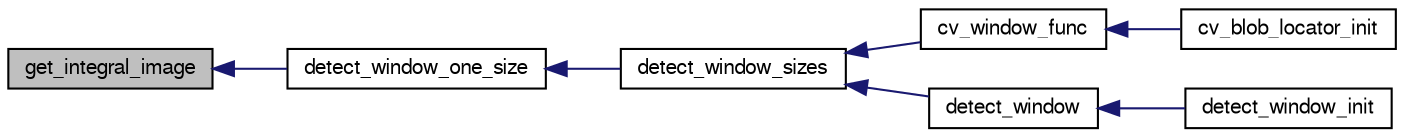 digraph "get_integral_image"
{
  edge [fontname="FreeSans",fontsize="10",labelfontname="FreeSans",labelfontsize="10"];
  node [fontname="FreeSans",fontsize="10",shape=record];
  rankdir="LR";
  Node1 [label="get_integral_image",height=0.2,width=0.4,color="black", fillcolor="grey75", style="filled", fontcolor="black"];
  Node1 -> Node2 [dir="back",color="midnightblue",fontsize="10",style="solid",fontname="FreeSans"];
  Node2 [label="detect_window_one_size",height=0.2,width=0.4,color="black", fillcolor="white", style="filled",URL="$detect__window_8h.html#a4768d05b0fbd586efc9d66d4e6713724"];
  Node2 -> Node3 [dir="back",color="midnightblue",fontsize="10",style="solid",fontname="FreeSans"];
  Node3 [label="detect_window_sizes",height=0.2,width=0.4,color="black", fillcolor="white", style="filled",URL="$detect__window_8h.html#a7aa027192382c57d36c563c050324fcb"];
  Node3 -> Node4 [dir="back",color="midnightblue",fontsize="10",style="solid",fontname="FreeSans"];
  Node4 [label="cv_window_func",height=0.2,width=0.4,color="black", fillcolor="white", style="filled",URL="$cv__blob__locator_8c.html#a8a8fe89100e06413aa2d6ac8fe864904"];
  Node4 -> Node5 [dir="back",color="midnightblue",fontsize="10",style="solid",fontname="FreeSans"];
  Node5 [label="cv_blob_locator_init",height=0.2,width=0.4,color="black", fillcolor="white", style="filled",URL="$cv__blob__locator_8h.html#a03040f93fee504200fd409c45f488e4d"];
  Node3 -> Node6 [dir="back",color="midnightblue",fontsize="10",style="solid",fontname="FreeSans"];
  Node6 [label="detect_window",height=0.2,width=0.4,color="black", fillcolor="white", style="filled",URL="$detect__window_8h.html#a5f18f9a50ab020e641435c1c5d1c1833"];
  Node6 -> Node7 [dir="back",color="midnightblue",fontsize="10",style="solid",fontname="FreeSans"];
  Node7 [label="detect_window_init",height=0.2,width=0.4,color="black", fillcolor="white", style="filled",URL="$detect__window_8h.html#acd7643219a35e96f1dbd1a28a2c2237e"];
}
